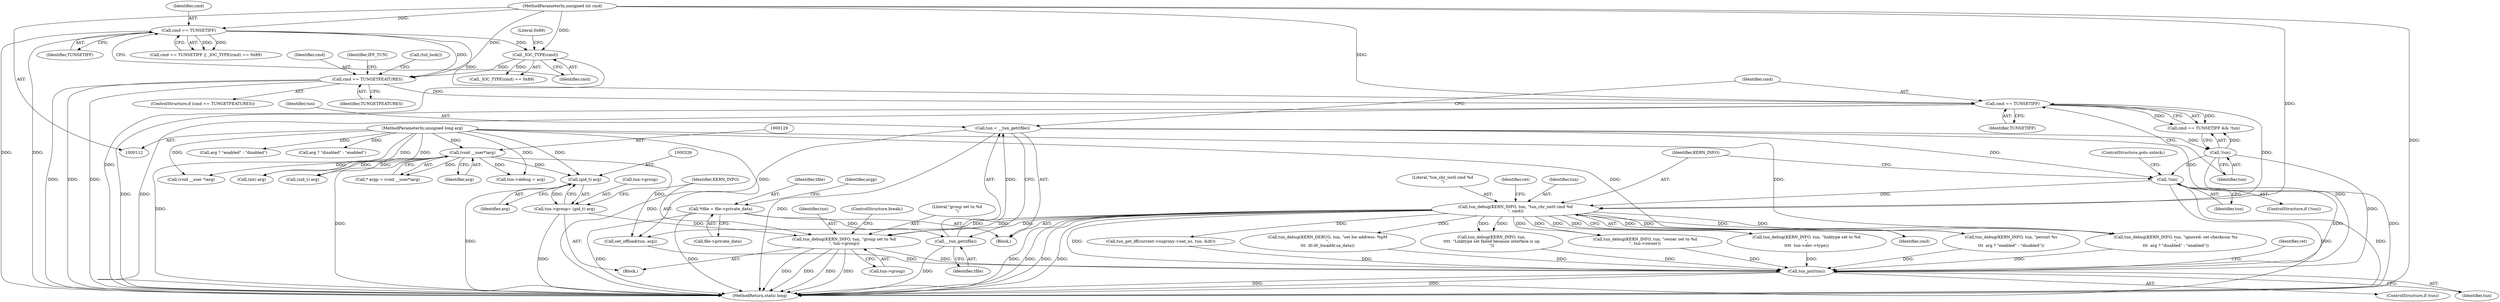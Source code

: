 digraph "0_linux_a117dacde0288f3ec60b6e5bcedae8fa37ee0dfc@pointer" {
"1000328" [label="(Call,tun_debug(KERN_INFO, tun, \"group set to %d\n\", tun->group))"];
"1000234" [label="(Call,tun_debug(KERN_INFO, tun, \"tun_chr_ioctl cmd %d\n\", cmd))"];
"1000231" [label="(Call,!tun)"];
"1000182" [label="(Call,tun = __tun_get(tfile))"];
"1000184" [label="(Call,__tun_get(tfile))"];
"1000119" [label="(Call,*tfile = file->private_data)"];
"1000191" [label="(Call,!tun)"];
"1000188" [label="(Call,cmd == TUNSETIFF)"];
"1000163" [label="(Call,cmd == TUNGETFEATURES)"];
"1000138" [label="(Call,cmd == TUNSETIFF)"];
"1000114" [label="(MethodParameterIn,unsigned int cmd)"];
"1000142" [label="(Call,_IOC_TYPE(cmd))"];
"1000321" [label="(Call,tun->group= (gid_t) arg)"];
"1000325" [label="(Call,(gid_t) arg)"];
"1000128" [label="(Call,(void __user*)arg)"];
"1000115" [label="(MethodParameterIn,unsigned long arg)"];
"1000640" [label="(Call,tun_put(tun))"];
"1000327" [label="(Identifier,arg)"];
"1000182" [label="(Call,tun = __tun_get(tfile))"];
"1000139" [label="(Identifier,cmd)"];
"1000325" [label="(Call,(gid_t) arg)"];
"1000388" [label="(Call,set_offload(tun, arg))"];
"1000188" [label="(Call,cmd == TUNSETIFF)"];
"1000126" [label="(Call,* argp = (void __user*)arg)"];
"1000413" [label="(Call,(void __user *)arg)"];
"1000330" [label="(Identifier,tun)"];
"1000321" [label="(Call,tun->group= (gid_t) arg)"];
"1000128" [label="(Call,(void __user*)arg)"];
"1000362" [label="(Call,(int) arg)"];
"1000191" [label="(Call,!tun)"];
"1000335" [label="(ControlStructure,break;)"];
"1000232" [label="(Identifier,tun)"];
"1000643" [label="(Identifier,ret)"];
"1000137" [label="(Call,cmd == TUNSETIFF || _IOC_TYPE(cmd) == 0x89)"];
"1000331" [label="(Literal,\"group set to %d\n\")"];
"1000143" [label="(Identifier,cmd)"];
"1000130" [label="(Identifier,arg)"];
"1000332" [label="(Call,tun->group)"];
"1000117" [label="(Block,)"];
"1000248" [label="(Call,tun_get_iff(current->nsproxy->net_ns, tun, &ifr))"];
"1000295" [label="(Call,tun_debug(KERN_INFO, tun, \"persist %s\n\",\n\t\t\t  arg ? \"enabled\" : \"disabled\"))"];
"1000140" [label="(Identifier,TUNSETIFF)"];
"1000141" [label="(Call,_IOC_TYPE(cmd) == 0x89)"];
"1000165" [label="(Identifier,TUNGETFEATURES)"];
"1000189" [label="(Identifier,cmd)"];
"1000453" [label="(Call,tun_debug(KERN_DEBUG, tun, \"set hw address: %pM\n\",\n\t\t\t  ifr.ifr_hwaddr.sa_data))"];
"1000120" [label="(Identifier,tfile)"];
"1000184" [label="(Call,__tun_get(tfile))"];
"1000190" [label="(Identifier,TUNSETIFF)"];
"1000142" [label="(Call,_IOC_TYPE(cmd))"];
"1000164" [label="(Identifier,cmd)"];
"1000119" [label="(Call,*tfile = file->private_data)"];
"1000138" [label="(Call,cmd == TUNSETIFF)"];
"1000309" [label="(Call,(uid_t) arg)"];
"1000346" [label="(Call,tun_debug(KERN_INFO, tun,\n\t\t\t\t  \"Linktype set failed because interface is up\n\"))"];
"1000312" [label="(Call,tun_debug(KERN_INFO, tun, \"owner set to %d\n\", tun->owner))"];
"1000230" [label="(ControlStructure,if (!tun))"];
"1000299" [label="(Call,arg ? \"enabled\" : \"disabled\")"];
"1000183" [label="(Identifier,tun)"];
"1000237" [label="(Literal,\"tun_chr_ioctl cmd %d\n\")"];
"1000240" [label="(Identifier,ret)"];
"1000638" [label="(ControlStructure,if (tun))"];
"1000641" [label="(Identifier,tun)"];
"1000187" [label="(Call,cmd == TUNSETIFF && !tun)"];
"1000127" [label="(Identifier,argp)"];
"1000162" [label="(ControlStructure,if (cmd == TUNGETFEATURES))"];
"1000163" [label="(Call,cmd == TUNGETFEATURES)"];
"1000235" [label="(Identifier,KERN_INFO)"];
"1000322" [label="(Call,tun->group)"];
"1000233" [label="(ControlStructure,goto unlock;)"];
"1000244" [label="(Block,)"];
"1000329" [label="(Identifier,KERN_INFO)"];
"1000238" [label="(Identifier,cmd)"];
"1000272" [label="(Call,tun_debug(KERN_INFO, tun, \"ignored: set checksum %s\n\",\n\t\t\t  arg ? \"disabled\" : \"enabled\"))"];
"1000115" [label="(MethodParameterIn,unsigned long arg)"];
"1000365" [label="(Call,tun_debug(KERN_INFO, tun, \"linktype set to %d\n\",\n\t\t\t\t  tun->dev->type))"];
"1000192" [label="(Identifier,tun)"];
"1000114" [label="(MethodParameterIn,unsigned int cmd)"];
"1000170" [label="(Identifier,IFF_TUN)"];
"1000231" [label="(Call,!tun)"];
"1000276" [label="(Call,arg ? \"disabled\" : \"enabled\")"];
"1000644" [label="(MethodReturn,static long)"];
"1000234" [label="(Call,tun_debug(KERN_INFO, tun, \"tun_chr_ioctl cmd %d\n\", cmd))"];
"1000640" [label="(Call,tun_put(tun))"];
"1000328" [label="(Call,tun_debug(KERN_INFO, tun, \"group set to %d\n\", tun->group))"];
"1000185" [label="(Identifier,tfile)"];
"1000379" [label="(Call,tun->debug = arg)"];
"1000236" [label="(Identifier,tun)"];
"1000121" [label="(Call,file->private_data)"];
"1000181" [label="(Call,rtnl_lock())"];
"1000144" [label="(Literal,0x89)"];
"1000328" -> "1000244"  [label="AST: "];
"1000328" -> "1000332"  [label="CFG: "];
"1000329" -> "1000328"  [label="AST: "];
"1000330" -> "1000328"  [label="AST: "];
"1000331" -> "1000328"  [label="AST: "];
"1000332" -> "1000328"  [label="AST: "];
"1000335" -> "1000328"  [label="CFG: "];
"1000328" -> "1000644"  [label="DDG: "];
"1000328" -> "1000644"  [label="DDG: "];
"1000328" -> "1000644"  [label="DDG: "];
"1000328" -> "1000644"  [label="DDG: "];
"1000234" -> "1000328"  [label="DDG: "];
"1000234" -> "1000328"  [label="DDG: "];
"1000321" -> "1000328"  [label="DDG: "];
"1000328" -> "1000640"  [label="DDG: "];
"1000234" -> "1000117"  [label="AST: "];
"1000234" -> "1000238"  [label="CFG: "];
"1000235" -> "1000234"  [label="AST: "];
"1000236" -> "1000234"  [label="AST: "];
"1000237" -> "1000234"  [label="AST: "];
"1000238" -> "1000234"  [label="AST: "];
"1000240" -> "1000234"  [label="CFG: "];
"1000234" -> "1000644"  [label="DDG: "];
"1000234" -> "1000644"  [label="DDG: "];
"1000234" -> "1000644"  [label="DDG: "];
"1000234" -> "1000644"  [label="DDG: "];
"1000231" -> "1000234"  [label="DDG: "];
"1000188" -> "1000234"  [label="DDG: "];
"1000114" -> "1000234"  [label="DDG: "];
"1000234" -> "1000248"  [label="DDG: "];
"1000234" -> "1000272"  [label="DDG: "];
"1000234" -> "1000272"  [label="DDG: "];
"1000234" -> "1000295"  [label="DDG: "];
"1000234" -> "1000295"  [label="DDG: "];
"1000234" -> "1000312"  [label="DDG: "];
"1000234" -> "1000312"  [label="DDG: "];
"1000234" -> "1000346"  [label="DDG: "];
"1000234" -> "1000346"  [label="DDG: "];
"1000234" -> "1000365"  [label="DDG: "];
"1000234" -> "1000365"  [label="DDG: "];
"1000234" -> "1000388"  [label="DDG: "];
"1000234" -> "1000453"  [label="DDG: "];
"1000234" -> "1000640"  [label="DDG: "];
"1000231" -> "1000230"  [label="AST: "];
"1000231" -> "1000232"  [label="CFG: "];
"1000232" -> "1000231"  [label="AST: "];
"1000233" -> "1000231"  [label="CFG: "];
"1000235" -> "1000231"  [label="CFG: "];
"1000231" -> "1000644"  [label="DDG: "];
"1000231" -> "1000644"  [label="DDG: "];
"1000182" -> "1000231"  [label="DDG: "];
"1000191" -> "1000231"  [label="DDG: "];
"1000231" -> "1000640"  [label="DDG: "];
"1000182" -> "1000117"  [label="AST: "];
"1000182" -> "1000184"  [label="CFG: "];
"1000183" -> "1000182"  [label="AST: "];
"1000184" -> "1000182"  [label="AST: "];
"1000189" -> "1000182"  [label="CFG: "];
"1000182" -> "1000644"  [label="DDG: "];
"1000182" -> "1000644"  [label="DDG: "];
"1000184" -> "1000182"  [label="DDG: "];
"1000182" -> "1000191"  [label="DDG: "];
"1000182" -> "1000640"  [label="DDG: "];
"1000184" -> "1000185"  [label="CFG: "];
"1000185" -> "1000184"  [label="AST: "];
"1000184" -> "1000644"  [label="DDG: "];
"1000119" -> "1000184"  [label="DDG: "];
"1000119" -> "1000117"  [label="AST: "];
"1000119" -> "1000121"  [label="CFG: "];
"1000120" -> "1000119"  [label="AST: "];
"1000121" -> "1000119"  [label="AST: "];
"1000127" -> "1000119"  [label="CFG: "];
"1000119" -> "1000644"  [label="DDG: "];
"1000119" -> "1000644"  [label="DDG: "];
"1000191" -> "1000187"  [label="AST: "];
"1000191" -> "1000192"  [label="CFG: "];
"1000192" -> "1000191"  [label="AST: "];
"1000187" -> "1000191"  [label="CFG: "];
"1000191" -> "1000644"  [label="DDG: "];
"1000191" -> "1000187"  [label="DDG: "];
"1000191" -> "1000640"  [label="DDG: "];
"1000188" -> "1000187"  [label="AST: "];
"1000188" -> "1000190"  [label="CFG: "];
"1000189" -> "1000188"  [label="AST: "];
"1000190" -> "1000188"  [label="AST: "];
"1000192" -> "1000188"  [label="CFG: "];
"1000187" -> "1000188"  [label="CFG: "];
"1000188" -> "1000644"  [label="DDG: "];
"1000188" -> "1000644"  [label="DDG: "];
"1000188" -> "1000187"  [label="DDG: "];
"1000188" -> "1000187"  [label="DDG: "];
"1000163" -> "1000188"  [label="DDG: "];
"1000114" -> "1000188"  [label="DDG: "];
"1000138" -> "1000188"  [label="DDG: "];
"1000163" -> "1000162"  [label="AST: "];
"1000163" -> "1000165"  [label="CFG: "];
"1000164" -> "1000163"  [label="AST: "];
"1000165" -> "1000163"  [label="AST: "];
"1000170" -> "1000163"  [label="CFG: "];
"1000181" -> "1000163"  [label="CFG: "];
"1000163" -> "1000644"  [label="DDG: "];
"1000163" -> "1000644"  [label="DDG: "];
"1000163" -> "1000644"  [label="DDG: "];
"1000138" -> "1000163"  [label="DDG: "];
"1000142" -> "1000163"  [label="DDG: "];
"1000114" -> "1000163"  [label="DDG: "];
"1000138" -> "1000137"  [label="AST: "];
"1000138" -> "1000140"  [label="CFG: "];
"1000139" -> "1000138"  [label="AST: "];
"1000140" -> "1000138"  [label="AST: "];
"1000143" -> "1000138"  [label="CFG: "];
"1000137" -> "1000138"  [label="CFG: "];
"1000138" -> "1000644"  [label="DDG: "];
"1000138" -> "1000644"  [label="DDG: "];
"1000138" -> "1000137"  [label="DDG: "];
"1000138" -> "1000137"  [label="DDG: "];
"1000114" -> "1000138"  [label="DDG: "];
"1000138" -> "1000142"  [label="DDG: "];
"1000114" -> "1000112"  [label="AST: "];
"1000114" -> "1000644"  [label="DDG: "];
"1000114" -> "1000142"  [label="DDG: "];
"1000142" -> "1000141"  [label="AST: "];
"1000142" -> "1000143"  [label="CFG: "];
"1000143" -> "1000142"  [label="AST: "];
"1000144" -> "1000142"  [label="CFG: "];
"1000142" -> "1000644"  [label="DDG: "];
"1000142" -> "1000141"  [label="DDG: "];
"1000321" -> "1000244"  [label="AST: "];
"1000321" -> "1000325"  [label="CFG: "];
"1000322" -> "1000321"  [label="AST: "];
"1000325" -> "1000321"  [label="AST: "];
"1000329" -> "1000321"  [label="CFG: "];
"1000321" -> "1000644"  [label="DDG: "];
"1000325" -> "1000321"  [label="DDG: "];
"1000325" -> "1000327"  [label="CFG: "];
"1000326" -> "1000325"  [label="AST: "];
"1000327" -> "1000325"  [label="AST: "];
"1000325" -> "1000644"  [label="DDG: "];
"1000128" -> "1000325"  [label="DDG: "];
"1000115" -> "1000325"  [label="DDG: "];
"1000128" -> "1000126"  [label="AST: "];
"1000128" -> "1000130"  [label="CFG: "];
"1000129" -> "1000128"  [label="AST: "];
"1000130" -> "1000128"  [label="AST: "];
"1000126" -> "1000128"  [label="CFG: "];
"1000128" -> "1000644"  [label="DDG: "];
"1000128" -> "1000126"  [label="DDG: "];
"1000115" -> "1000128"  [label="DDG: "];
"1000128" -> "1000309"  [label="DDG: "];
"1000128" -> "1000362"  [label="DDG: "];
"1000128" -> "1000379"  [label="DDG: "];
"1000128" -> "1000388"  [label="DDG: "];
"1000128" -> "1000413"  [label="DDG: "];
"1000115" -> "1000112"  [label="AST: "];
"1000115" -> "1000644"  [label="DDG: "];
"1000115" -> "1000272"  [label="DDG: "];
"1000115" -> "1000276"  [label="DDG: "];
"1000115" -> "1000295"  [label="DDG: "];
"1000115" -> "1000299"  [label="DDG: "];
"1000115" -> "1000309"  [label="DDG: "];
"1000115" -> "1000362"  [label="DDG: "];
"1000115" -> "1000379"  [label="DDG: "];
"1000115" -> "1000388"  [label="DDG: "];
"1000115" -> "1000413"  [label="DDG: "];
"1000640" -> "1000638"  [label="AST: "];
"1000640" -> "1000641"  [label="CFG: "];
"1000641" -> "1000640"  [label="AST: "];
"1000643" -> "1000640"  [label="CFG: "];
"1000640" -> "1000644"  [label="DDG: "];
"1000640" -> "1000644"  [label="DDG: "];
"1000453" -> "1000640"  [label="DDG: "];
"1000388" -> "1000640"  [label="DDG: "];
"1000248" -> "1000640"  [label="DDG: "];
"1000346" -> "1000640"  [label="DDG: "];
"1000272" -> "1000640"  [label="DDG: "];
"1000295" -> "1000640"  [label="DDG: "];
"1000312" -> "1000640"  [label="DDG: "];
"1000365" -> "1000640"  [label="DDG: "];
}
